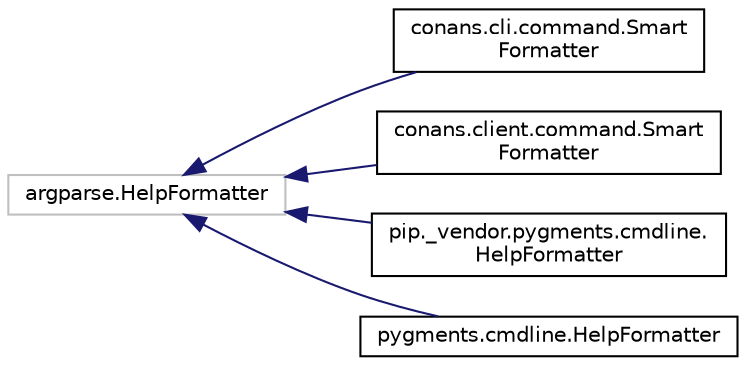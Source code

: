 digraph "Graphical Class Hierarchy"
{
 // LATEX_PDF_SIZE
  edge [fontname="Helvetica",fontsize="10",labelfontname="Helvetica",labelfontsize="10"];
  node [fontname="Helvetica",fontsize="10",shape=record];
  rankdir="LR";
  Node961 [label="argparse.HelpFormatter",height=0.2,width=0.4,color="grey75", fillcolor="white", style="filled",tooltip=" "];
  Node961 -> Node0 [dir="back",color="midnightblue",fontsize="10",style="solid",fontname="Helvetica"];
  Node0 [label="conans.cli.command.Smart\lFormatter",height=0.2,width=0.4,color="black", fillcolor="white", style="filled",URL="$classconans_1_1cli_1_1command_1_1SmartFormatter.html",tooltip=" "];
  Node961 -> Node963 [dir="back",color="midnightblue",fontsize="10",style="solid",fontname="Helvetica"];
  Node963 [label="conans.client.command.Smart\lFormatter",height=0.2,width=0.4,color="black", fillcolor="white", style="filled",URL="$classconans_1_1client_1_1command_1_1SmartFormatter.html",tooltip=" "];
  Node961 -> Node964 [dir="back",color="midnightblue",fontsize="10",style="solid",fontname="Helvetica"];
  Node964 [label="pip._vendor.pygments.cmdline.\lHelpFormatter",height=0.2,width=0.4,color="black", fillcolor="white", style="filled",URL="$classpip_1_1__vendor_1_1pygments_1_1cmdline_1_1HelpFormatter.html",tooltip=" "];
  Node961 -> Node965 [dir="back",color="midnightblue",fontsize="10",style="solid",fontname="Helvetica"];
  Node965 [label="pygments.cmdline.HelpFormatter",height=0.2,width=0.4,color="black", fillcolor="white", style="filled",URL="$classpygments_1_1cmdline_1_1HelpFormatter.html",tooltip=" "];
}
